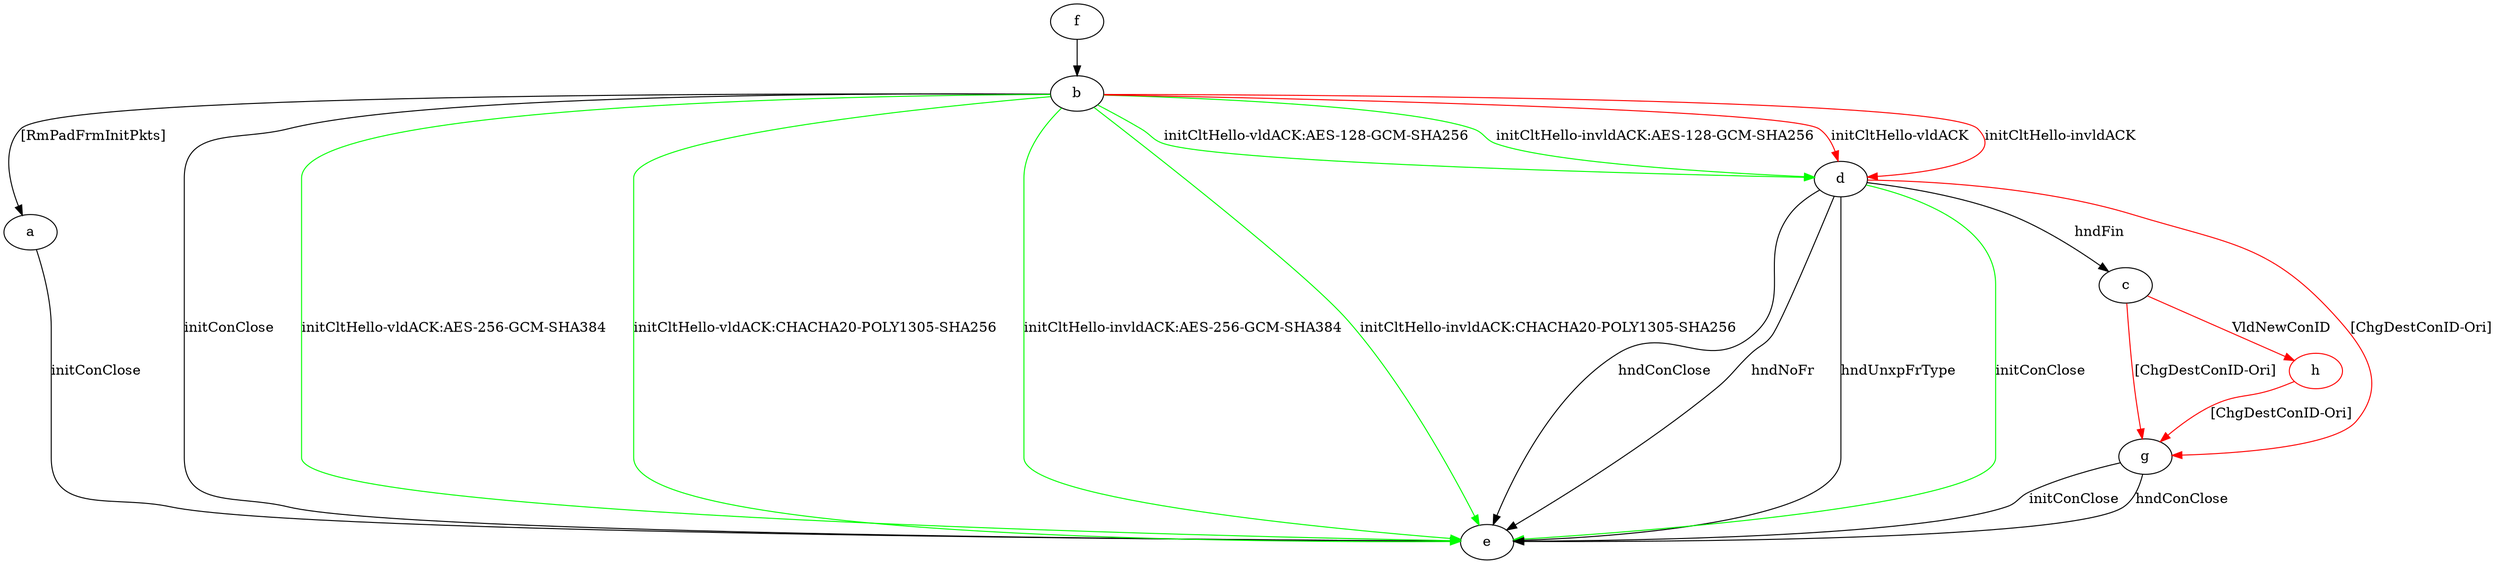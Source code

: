 digraph "" {
	a -> e	[key=0,
		label="initConClose "];
	b -> a	[key=0,
		label="[RmPadFrmInitPkts] "];
	b -> d	[key=0,
		color=green,
		label="initCltHello-vldACK:AES-128-GCM-SHA256 "];
	b -> d	[key=1,
		color=green,
		label="initCltHello-invldACK:AES-128-GCM-SHA256 "];
	b -> d	[key=2,
		color=red,
		label="initCltHello-vldACK "];
	b -> d	[key=3,
		color=red,
		label="initCltHello-invldACK "];
	b -> e	[key=0,
		label="initConClose "];
	b -> e	[key=1,
		color=green,
		label="initCltHello-vldACK:AES-256-GCM-SHA384 "];
	b -> e	[key=2,
		color=green,
		label="initCltHello-vldACK:CHACHA20-POLY1305-SHA256 "];
	b -> e	[key=3,
		color=green,
		label="initCltHello-invldACK:AES-256-GCM-SHA384 "];
	b -> e	[key=4,
		color=green,
		label="initCltHello-invldACK:CHACHA20-POLY1305-SHA256 "];
	c -> g	[key=0,
		color=red,
		label="[ChgDestConID-Ori] "];
	h	[color=red];
	c -> h	[key=0,
		color=red,
		label="VldNewConID "];
	d -> c	[key=0,
		label="hndFin "];
	d -> e	[key=0,
		label="hndConClose "];
	d -> e	[key=1,
		label="hndNoFr "];
	d -> e	[key=2,
		label="hndUnxpFrType "];
	d -> e	[key=3,
		color=green,
		label="initConClose "];
	d -> g	[key=0,
		color=red,
		label="[ChgDestConID-Ori] "];
	f -> b	[key=0];
	g -> e	[key=0,
		label="initConClose "];
	g -> e	[key=1,
		label="hndConClose "];
	h -> g	[key=0,
		color=red,
		label="[ChgDestConID-Ori] "];
}
